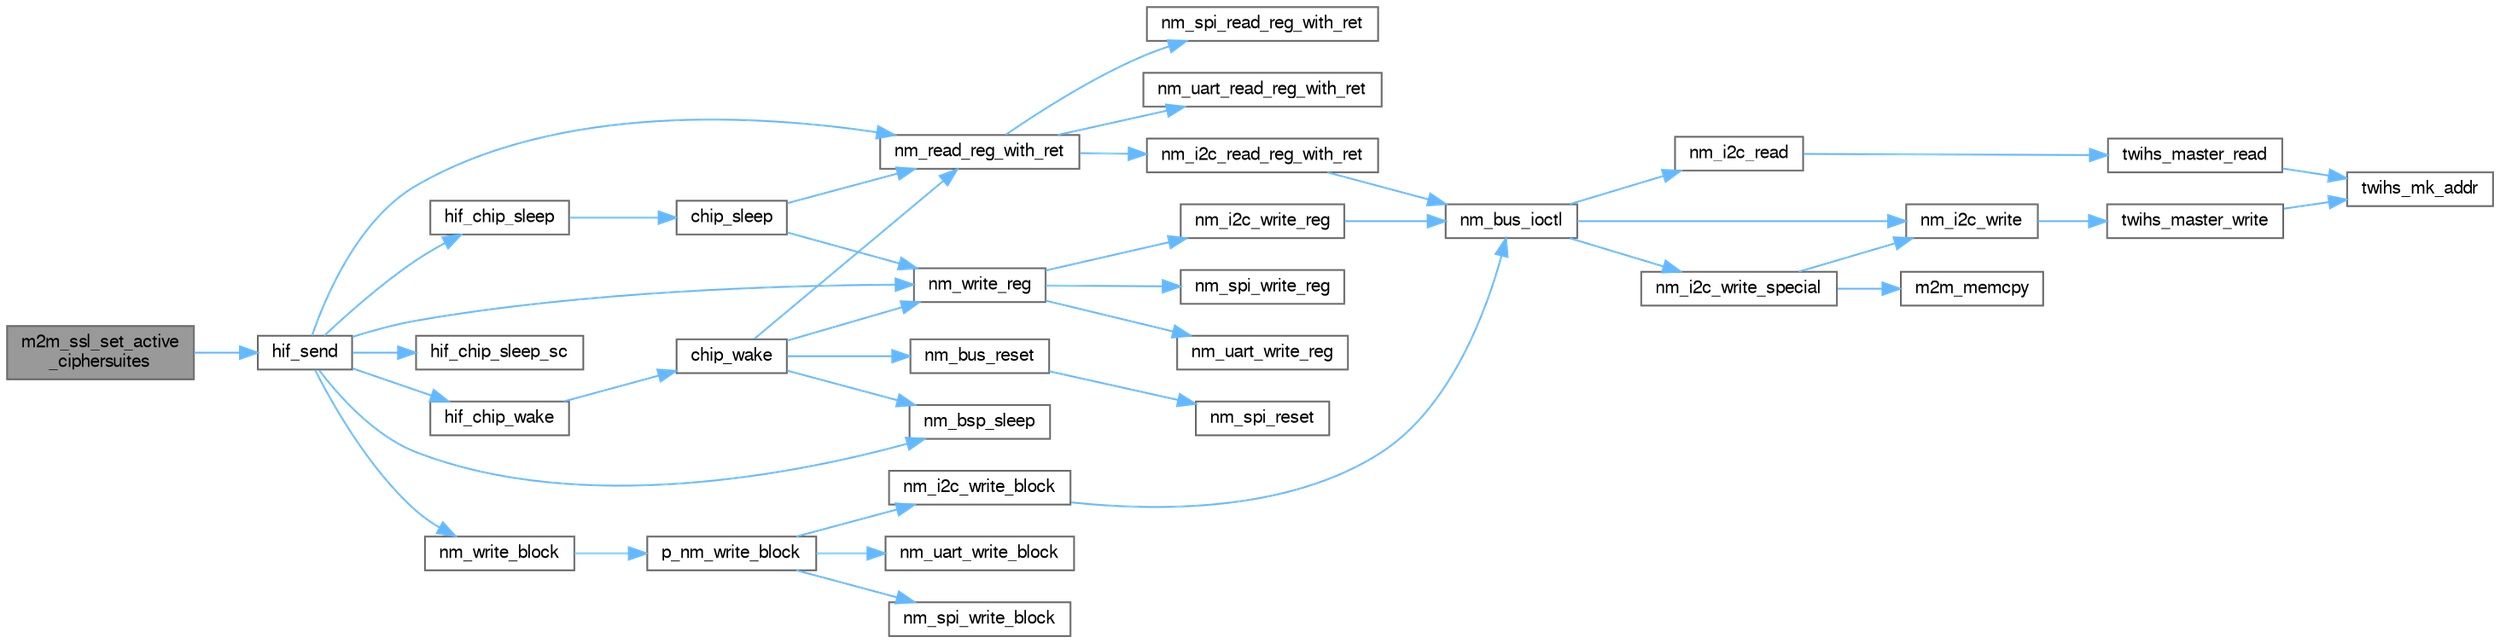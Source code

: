 digraph "m2m_ssl_set_active_ciphersuites"
{
 // LATEX_PDF_SIZE
  bgcolor="transparent";
  edge [fontname=FreeSans,fontsize=10,labelfontname=FreeSans,labelfontsize=10];
  node [fontname=FreeSans,fontsize=10,shape=box,height=0.2,width=0.4];
  rankdir="LR";
  Node1 [label="m2m_ssl_set_active\l_ciphersuites",height=0.2,width=0.4,color="gray40", fillcolor="grey60", style="filled", fontcolor="black",tooltip="Sets the active ciphersuites."];
  Node1 -> Node2 [color="steelblue1",style="solid"];
  Node2 [label="hif_send",height=0.2,width=0.4,color="grey40", fillcolor="white", style="filled",URL="$m2m__hif_8c.html#a13ba8ad11b2ac39516ca787386d16ce0",tooltip="Send packet using host interface."];
  Node2 -> Node3 [color="steelblue1",style="solid"];
  Node3 [label="hif_chip_sleep",height=0.2,width=0.4,color="grey40", fillcolor="white", style="filled",URL="$m2m__hif_8c.html#a41d3f660265e122cbd7417ea8754e8dd",tooltip="To make the chip sleep."];
  Node3 -> Node4 [color="steelblue1",style="solid"];
  Node4 [label="chip_sleep",height=0.2,width=0.4,color="grey40", fillcolor="white", style="filled",URL="$nmasic_8c.html#a624e7923184968631a2eb86938d6f3ba",tooltip=" "];
  Node4 -> Node5 [color="steelblue1",style="solid"];
  Node5 [label="nm_read_reg_with_ret",height=0.2,width=0.4,color="grey40", fillcolor="white", style="filled",URL="$nmbus_8c.html#a475d273d8342f3f5c2a00e2887bf1b4f",tooltip=" "];
  Node5 -> Node6 [color="steelblue1",style="solid"];
  Node6 [label="nm_i2c_read_reg_with_ret",height=0.2,width=0.4,color="grey40", fillcolor="white", style="filled",URL="$nmi2c_8c.html#aa653cd4fd522820cd784c6328f372261",tooltip=" "];
  Node6 -> Node7 [color="steelblue1",style="solid"];
  Node7 [label="nm_bus_ioctl",height=0.2,width=0.4,color="grey40", fillcolor="white", style="filled",URL="$nm__bus__wrapper__same70_8c.html#aa98500dc13748397906e03440fb3892a",tooltip=" "];
  Node7 -> Node8 [color="steelblue1",style="solid"];
  Node8 [label="nm_i2c_read",height=0.2,width=0.4,color="grey40", fillcolor="white", style="filled",URL="$nm__bus__wrapper__same70_8c.html#a1240741839c5fb2592be8c34341aec6e",tooltip=" "];
  Node8 -> Node9 [color="steelblue1",style="solid"];
  Node9 [label="twihs_master_read",height=0.2,width=0.4,color="grey40", fillcolor="white", style="filled",URL="$group__sam__drivers__twihs__group.html#ga979e157165aa2b5e3e6d1e9ee608d5b7",tooltip="Read multiple bytes from a TWIHS compatible slave device."];
  Node9 -> Node10 [color="steelblue1",style="solid"];
  Node10 [label="twihs_mk_addr",height=0.2,width=0.4,color="grey40", fillcolor="white", style="filled",URL="$group__sam__drivers__twihs__group.html#gaca9e29e230ee2774cfc3dc7ed497f887",tooltip="Construct the TWIHS module address register field."];
  Node7 -> Node11 [color="steelblue1",style="solid"];
  Node11 [label="nm_i2c_write",height=0.2,width=0.4,color="grey40", fillcolor="white", style="filled",URL="$nm__bus__wrapper__same70_8c.html#afd98b5c0c472d424143edff9e8692624",tooltip=" "];
  Node11 -> Node12 [color="steelblue1",style="solid"];
  Node12 [label="twihs_master_write",height=0.2,width=0.4,color="grey40", fillcolor="white", style="filled",URL="$group__sam__drivers__twihs__group.html#ga6518c8674e646fbb67e8e91930e7f47a",tooltip="Write multiple bytes to a TWIHS compatible slave device."];
  Node12 -> Node10 [color="steelblue1",style="solid"];
  Node7 -> Node13 [color="steelblue1",style="solid"];
  Node13 [label="nm_i2c_write_special",height=0.2,width=0.4,color="grey40", fillcolor="white", style="filled",URL="$nm__bus__wrapper__same70_8c.html#a471c97b3665281f2df10ccff14d5e537",tooltip=" "];
  Node13 -> Node14 [color="steelblue1",style="solid"];
  Node14 [label="m2m_memcpy",height=0.2,width=0.4,color="grey40", fillcolor="white", style="filled",URL="$group___c_o_m_m_o_n_a_p_i.html#ga28b094db63be31612f7d2c5af692d3a5",tooltip="Copy specified number of bytes from source buffer to destination buffer."];
  Node13 -> Node11 [color="steelblue1",style="solid"];
  Node5 -> Node15 [color="steelblue1",style="solid"];
  Node15 [label="nm_spi_read_reg_with_ret",height=0.2,width=0.4,color="grey40", fillcolor="white", style="filled",URL="$nmspi_8h.html#aae92c14d16f00b293e10a8a3a86f9095",tooltip=" "];
  Node5 -> Node16 [color="steelblue1",style="solid"];
  Node16 [label="nm_uart_read_reg_with_ret",height=0.2,width=0.4,color="grey40", fillcolor="white", style="filled",URL="$nmuart_8h.html#a5ddecb766fd8041b0a2ff7f553f8183e",tooltip=" "];
  Node4 -> Node17 [color="steelblue1",style="solid"];
  Node17 [label="nm_write_reg",height=0.2,width=0.4,color="grey40", fillcolor="white", style="filled",URL="$nmbus_8c.html#a6a7d6b943cea86630575707ef80e09f9",tooltip=" "];
  Node17 -> Node18 [color="steelblue1",style="solid"];
  Node18 [label="nm_i2c_write_reg",height=0.2,width=0.4,color="grey40", fillcolor="white", style="filled",URL="$nmi2c_8c.html#a1bd0dd974a31b39146c20717bd6b7991",tooltip=" "];
  Node18 -> Node7 [color="steelblue1",style="solid"];
  Node17 -> Node19 [color="steelblue1",style="solid"];
  Node19 [label="nm_spi_write_reg",height=0.2,width=0.4,color="grey40", fillcolor="white", style="filled",URL="$nmspi_8h.html#a8e4e4efa9b987e6eed4c23b848248a32",tooltip=" "];
  Node17 -> Node20 [color="steelblue1",style="solid"];
  Node20 [label="nm_uart_write_reg",height=0.2,width=0.4,color="grey40", fillcolor="white", style="filled",URL="$nmuart_8h.html#a8d6ab67f8e0106126ba1748e68cd943c",tooltip=" "];
  Node2 -> Node21 [color="steelblue1",style="solid"];
  Node21 [label="hif_chip_sleep_sc",height=0.2,width=0.4,color="grey40", fillcolor="white", style="filled",URL="$m2m__hif_8c.html#a756a9c1154d55efd6c7924ef1ace5e75",tooltip="To clear the chip sleep but keep the chip sleep."];
  Node2 -> Node22 [color="steelblue1",style="solid"];
  Node22 [label="hif_chip_wake",height=0.2,width=0.4,color="grey40", fillcolor="white", style="filled",URL="$m2m__hif_8c.html#a88c8f023679d14d6866b80c9275db686",tooltip="To Wakeup the chip."];
  Node22 -> Node23 [color="steelblue1",style="solid"];
  Node23 [label="chip_wake",height=0.2,width=0.4,color="grey40", fillcolor="white", style="filled",URL="$nmasic_8c.html#abe05d6f4afa80ace3bd105d63dceda52",tooltip=" "];
  Node23 -> Node24 [color="steelblue1",style="solid"];
  Node24 [label="nm_bsp_sleep",height=0.2,width=0.4,color="grey40", fillcolor="white", style="filled",URL="$group___nm_bsp_sleep_fn.html#gadbf38ddf0138d8e0a4e4720909a7b081",tooltip="Used to put the host to sleep for the specified duration (in milliseconds). Forcing the host to sleep..."];
  Node23 -> Node25 [color="steelblue1",style="solid"];
  Node25 [label="nm_bus_reset",height=0.2,width=0.4,color="grey40", fillcolor="white", style="filled",URL="$nmbus_8c.html#a47e65a88a8262359d46de3cb869f481e",tooltip="reset bus interface"];
  Node25 -> Node26 [color="steelblue1",style="solid"];
  Node26 [label="nm_spi_reset",height=0.2,width=0.4,color="grey40", fillcolor="white", style="filled",URL="$nmspi_8h.html#a2277b874c5554c7f0675fcd5543aa6c0",tooltip="reset the SPI"];
  Node23 -> Node5 [color="steelblue1",style="solid"];
  Node23 -> Node17 [color="steelblue1",style="solid"];
  Node2 -> Node24 [color="steelblue1",style="solid"];
  Node2 -> Node5 [color="steelblue1",style="solid"];
  Node2 -> Node27 [color="steelblue1",style="solid"];
  Node27 [label="nm_write_block",height=0.2,width=0.4,color="grey40", fillcolor="white", style="filled",URL="$nmbus_8c.html#afb924df7f944a8137cd51069512661cf",tooltip=" "];
  Node27 -> Node28 [color="steelblue1",style="solid"];
  Node28 [label="p_nm_write_block",height=0.2,width=0.4,color="grey40", fillcolor="white", style="filled",URL="$nmbus_8c.html#a81ed1ef0558d7051509ba9c17b094ac7",tooltip=" "];
  Node28 -> Node29 [color="steelblue1",style="solid"];
  Node29 [label="nm_i2c_write_block",height=0.2,width=0.4,color="grey40", fillcolor="white", style="filled",URL="$nmi2c_8c.html#ac22360c7cd5368880a6543bb73e29970",tooltip=" "];
  Node29 -> Node7 [color="steelblue1",style="solid"];
  Node28 -> Node30 [color="steelblue1",style="solid"];
  Node30 [label="nm_spi_write_block",height=0.2,width=0.4,color="grey40", fillcolor="white", style="filled",URL="$nmspi_8h.html#a49c8f196f4c41f481a06e359147484ca",tooltip=" "];
  Node28 -> Node31 [color="steelblue1",style="solid"];
  Node31 [label="nm_uart_write_block",height=0.2,width=0.4,color="grey40", fillcolor="white", style="filled",URL="$nmuart_8h.html#af3e3a2d30119f8703486ce50d601819f",tooltip=" "];
  Node2 -> Node17 [color="steelblue1",style="solid"];
}
